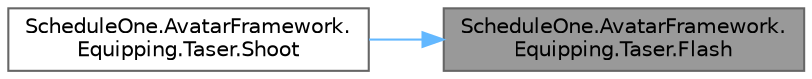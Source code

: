 digraph "ScheduleOne.AvatarFramework.Equipping.Taser.Flash"
{
 // LATEX_PDF_SIZE
  bgcolor="transparent";
  edge [fontname=Helvetica,fontsize=10,labelfontname=Helvetica,labelfontsize=10];
  node [fontname=Helvetica,fontsize=10,shape=box,height=0.2,width=0.4];
  rankdir="RL";
  Node1 [id="Node000001",label="ScheduleOne.AvatarFramework.\lEquipping.Taser.Flash",height=0.2,width=0.4,color="gray40", fillcolor="grey60", style="filled", fontcolor="black",tooltip=" "];
  Node1 -> Node2 [id="edge1_Node000001_Node000002",dir="back",color="steelblue1",style="solid",tooltip=" "];
  Node2 [id="Node000002",label="ScheduleOne.AvatarFramework.\lEquipping.Taser.Shoot",height=0.2,width=0.4,color="grey40", fillcolor="white", style="filled",URL="$class_schedule_one_1_1_avatar_framework_1_1_equipping_1_1_taser.html#a3ff8816c7cf92bf5368d72a3c2f9a07f",tooltip=" "];
}
